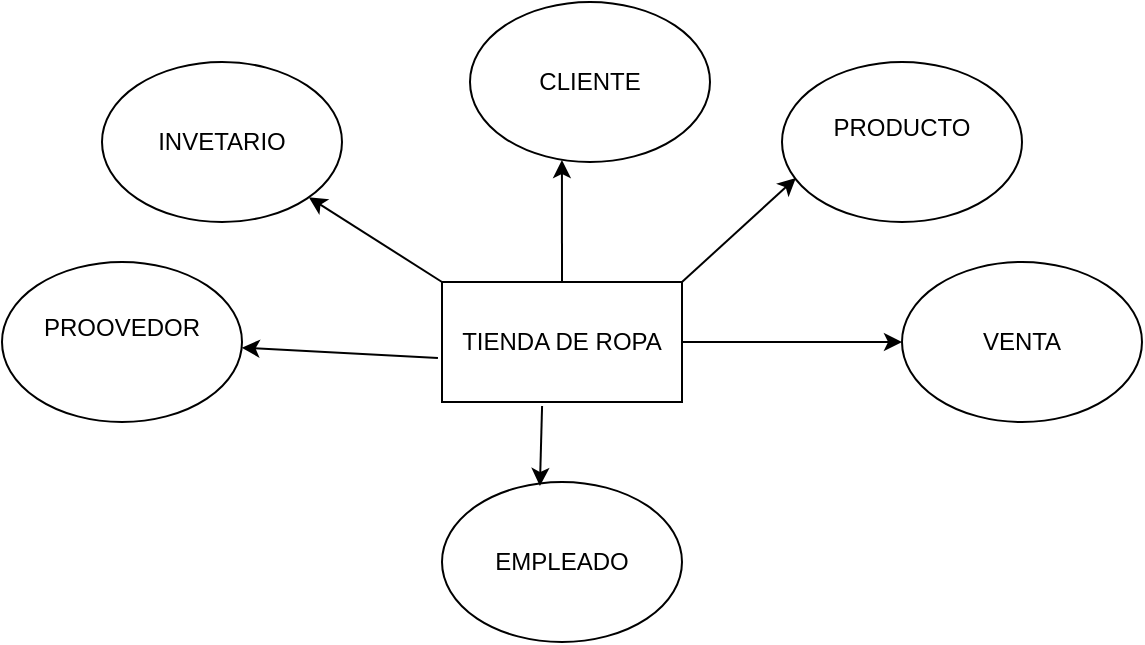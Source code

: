 <mxfile version="23.1.5" type="device">
  <diagram name="Página-1" id="crdpbXy4SeWqtmTCbH5H">
    <mxGraphModel dx="864" dy="516" grid="1" gridSize="10" guides="1" tooltips="1" connect="1" arrows="1" fold="1" page="1" pageScale="1" pageWidth="827" pageHeight="1169" math="0" shadow="0">
      <root>
        <mxCell id="0" />
        <mxCell id="1" parent="0" />
        <mxCell id="SBcckLtpFC7jZX_pPXCB-1" value="&lt;font style=&quot;vertical-align: inherit;&quot;&gt;&lt;font style=&quot;vertical-align: inherit;&quot;&gt;&lt;font style=&quot;vertical-align: inherit;&quot;&gt;&lt;font style=&quot;vertical-align: inherit;&quot;&gt;TIENDA DE ROPA&lt;/font&gt;&lt;/font&gt;&lt;/font&gt;&lt;/font&gt;" style="rounded=0;whiteSpace=wrap;html=1;" parent="1" vertex="1">
          <mxGeometry x="340" y="170" width="120" height="60" as="geometry" />
        </mxCell>
        <mxCell id="SBcckLtpFC7jZX_pPXCB-2" value="&lt;font style=&quot;vertical-align: inherit;&quot;&gt;&lt;font style=&quot;vertical-align: inherit;&quot;&gt;CLIENTE&lt;/font&gt;&lt;/font&gt;" style="ellipse;whiteSpace=wrap;html=1;" parent="1" vertex="1">
          <mxGeometry x="354" y="30" width="120" height="80" as="geometry" />
        </mxCell>
        <mxCell id="SBcckLtpFC7jZX_pPXCB-3" value="&lt;font style=&quot;vertical-align: inherit;&quot;&gt;&lt;font style=&quot;vertical-align: inherit;&quot;&gt;INVETARIO&lt;/font&gt;&lt;/font&gt;" style="ellipse;whiteSpace=wrap;html=1;" parent="1" vertex="1">
          <mxGeometry x="170" y="60" width="120" height="80" as="geometry" />
        </mxCell>
        <mxCell id="SBcckLtpFC7jZX_pPXCB-4" value="&lt;font style=&quot;vertical-align: inherit;&quot;&gt;&lt;font style=&quot;vertical-align: inherit;&quot;&gt;PRODUCTO&lt;/font&gt;&lt;/font&gt;&lt;div&gt;&lt;font style=&quot;vertical-align: inherit;&quot;&gt;&lt;font style=&quot;vertical-align: inherit;&quot;&gt;&lt;br&gt;&lt;/font&gt;&lt;/font&gt;&lt;/div&gt;" style="ellipse;whiteSpace=wrap;html=1;" parent="1" vertex="1">
          <mxGeometry x="510" y="60" width="120" height="80" as="geometry" />
        </mxCell>
        <mxCell id="SBcckLtpFC7jZX_pPXCB-5" value="&lt;font style=&quot;vertical-align: inherit;&quot;&gt;&lt;font style=&quot;vertical-align: inherit;&quot;&gt;&lt;font style=&quot;vertical-align: inherit;&quot;&gt;&lt;font style=&quot;vertical-align: inherit;&quot;&gt;&lt;font style=&quot;vertical-align: inherit;&quot;&gt;&lt;font style=&quot;vertical-align: inherit;&quot;&gt;PROOV&lt;/font&gt;&lt;/font&gt;&lt;/font&gt;&lt;/font&gt;&lt;/font&gt;&lt;/font&gt;&lt;span style=&quot;background-color: initial;&quot;&gt;&lt;font style=&quot;vertical-align: inherit;&quot;&gt;&lt;font style=&quot;vertical-align: inherit;&quot;&gt;EDOR&lt;/font&gt;&lt;/font&gt;&lt;/span&gt;&lt;div&gt;&lt;span style=&quot;background-color: initial;&quot;&gt;&lt;font style=&quot;vertical-align: inherit;&quot;&gt;&lt;font style=&quot;vertical-align: inherit;&quot;&gt;&lt;br&gt;&lt;/font&gt;&lt;/font&gt;&lt;/span&gt;&lt;/div&gt;" style="ellipse;whiteSpace=wrap;html=1;" parent="1" vertex="1">
          <mxGeometry x="120" y="160" width="120" height="80" as="geometry" />
        </mxCell>
        <mxCell id="SBcckLtpFC7jZX_pPXCB-6" value="&lt;font style=&quot;vertical-align: inherit;&quot;&gt;&lt;font style=&quot;vertical-align: inherit;&quot;&gt;VENTA&lt;/font&gt;&lt;/font&gt;" style="ellipse;whiteSpace=wrap;html=1;" parent="1" vertex="1">
          <mxGeometry x="570" y="160" width="120" height="80" as="geometry" />
        </mxCell>
        <mxCell id="SBcckLtpFC7jZX_pPXCB-7" value="&lt;div&gt;&lt;span style=&quot;background-color: initial;&quot;&gt;&lt;font style=&quot;vertical-align: inherit;&quot;&gt;&lt;font style=&quot;vertical-align: inherit;&quot;&gt;EMPLEADO&lt;/font&gt;&lt;/font&gt;&lt;/span&gt;&lt;/div&gt;" style="ellipse;whiteSpace=wrap;html=1;" parent="1" vertex="1">
          <mxGeometry x="340" y="270" width="120" height="80" as="geometry" />
        </mxCell>
        <mxCell id="SBcckLtpFC7jZX_pPXCB-15" value="" style="endArrow=classic;html=1;rounded=0;entryX=0.058;entryY=0.725;entryDx=0;entryDy=0;entryPerimeter=0;" parent="1" target="SBcckLtpFC7jZX_pPXCB-4" edge="1">
          <mxGeometry width="50" height="50" relative="1" as="geometry">
            <mxPoint x="460" y="170" as="sourcePoint" />
            <mxPoint x="510" y="120" as="targetPoint" />
          </mxGeometry>
        </mxCell>
        <mxCell id="SBcckLtpFC7jZX_pPXCB-16" value="" style="endArrow=classic;html=1;rounded=0;entryX=0.383;entryY=0.988;entryDx=0;entryDy=0;entryPerimeter=0;" parent="1" target="SBcckLtpFC7jZX_pPXCB-2" edge="1">
          <mxGeometry width="50" height="50" relative="1" as="geometry">
            <mxPoint x="400" y="170" as="sourcePoint" />
            <mxPoint x="400" y="130" as="targetPoint" />
          </mxGeometry>
        </mxCell>
        <mxCell id="SBcckLtpFC7jZX_pPXCB-18" value="" style="endArrow=classic;html=1;rounded=0;exitX=0;exitY=0;exitDx=0;exitDy=0;" parent="1" source="SBcckLtpFC7jZX_pPXCB-1" target="SBcckLtpFC7jZX_pPXCB-3" edge="1">
          <mxGeometry width="50" height="50" relative="1" as="geometry">
            <mxPoint x="260" y="226" as="sourcePoint" />
            <mxPoint x="269" y="136" as="targetPoint" />
          </mxGeometry>
        </mxCell>
        <mxCell id="SBcckLtpFC7jZX_pPXCB-19" value="" style="endArrow=classic;html=1;rounded=0;exitX=-0.017;exitY=0.633;exitDx=0;exitDy=0;exitPerimeter=0;" parent="1" source="SBcckLtpFC7jZX_pPXCB-1" target="SBcckLtpFC7jZX_pPXCB-5" edge="1">
          <mxGeometry width="50" height="50" relative="1" as="geometry">
            <mxPoint x="270" y="240" as="sourcePoint" />
            <mxPoint x="327" y="188" as="targetPoint" />
          </mxGeometry>
        </mxCell>
        <mxCell id="SBcckLtpFC7jZX_pPXCB-20" value="" style="endArrow=classic;html=1;rounded=0;entryX=0.408;entryY=0.025;entryDx=0;entryDy=0;entryPerimeter=0;exitX=0.417;exitY=1.033;exitDx=0;exitDy=0;exitPerimeter=0;" parent="1" source="SBcckLtpFC7jZX_pPXCB-1" target="SBcckLtpFC7jZX_pPXCB-7" edge="1">
          <mxGeometry width="50" height="50" relative="1" as="geometry">
            <mxPoint x="260" y="270" as="sourcePoint" />
            <mxPoint x="317" y="218" as="targetPoint" />
          </mxGeometry>
        </mxCell>
        <mxCell id="SBcckLtpFC7jZX_pPXCB-21" value="" style="endArrow=classic;html=1;rounded=0;entryX=0;entryY=0.5;entryDx=0;entryDy=0;exitX=1;exitY=0.5;exitDx=0;exitDy=0;" parent="1" source="SBcckLtpFC7jZX_pPXCB-1" target="SBcckLtpFC7jZX_pPXCB-6" edge="1">
          <mxGeometry width="50" height="50" relative="1" as="geometry">
            <mxPoint x="480" y="200" as="sourcePoint" />
            <mxPoint x="537" y="148" as="targetPoint" />
          </mxGeometry>
        </mxCell>
      </root>
    </mxGraphModel>
  </diagram>
</mxfile>
